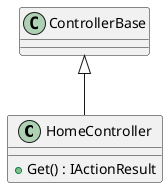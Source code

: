 @startuml
class HomeController {
    + Get() : IActionResult
}
ControllerBase <|-- HomeController
@enduml
